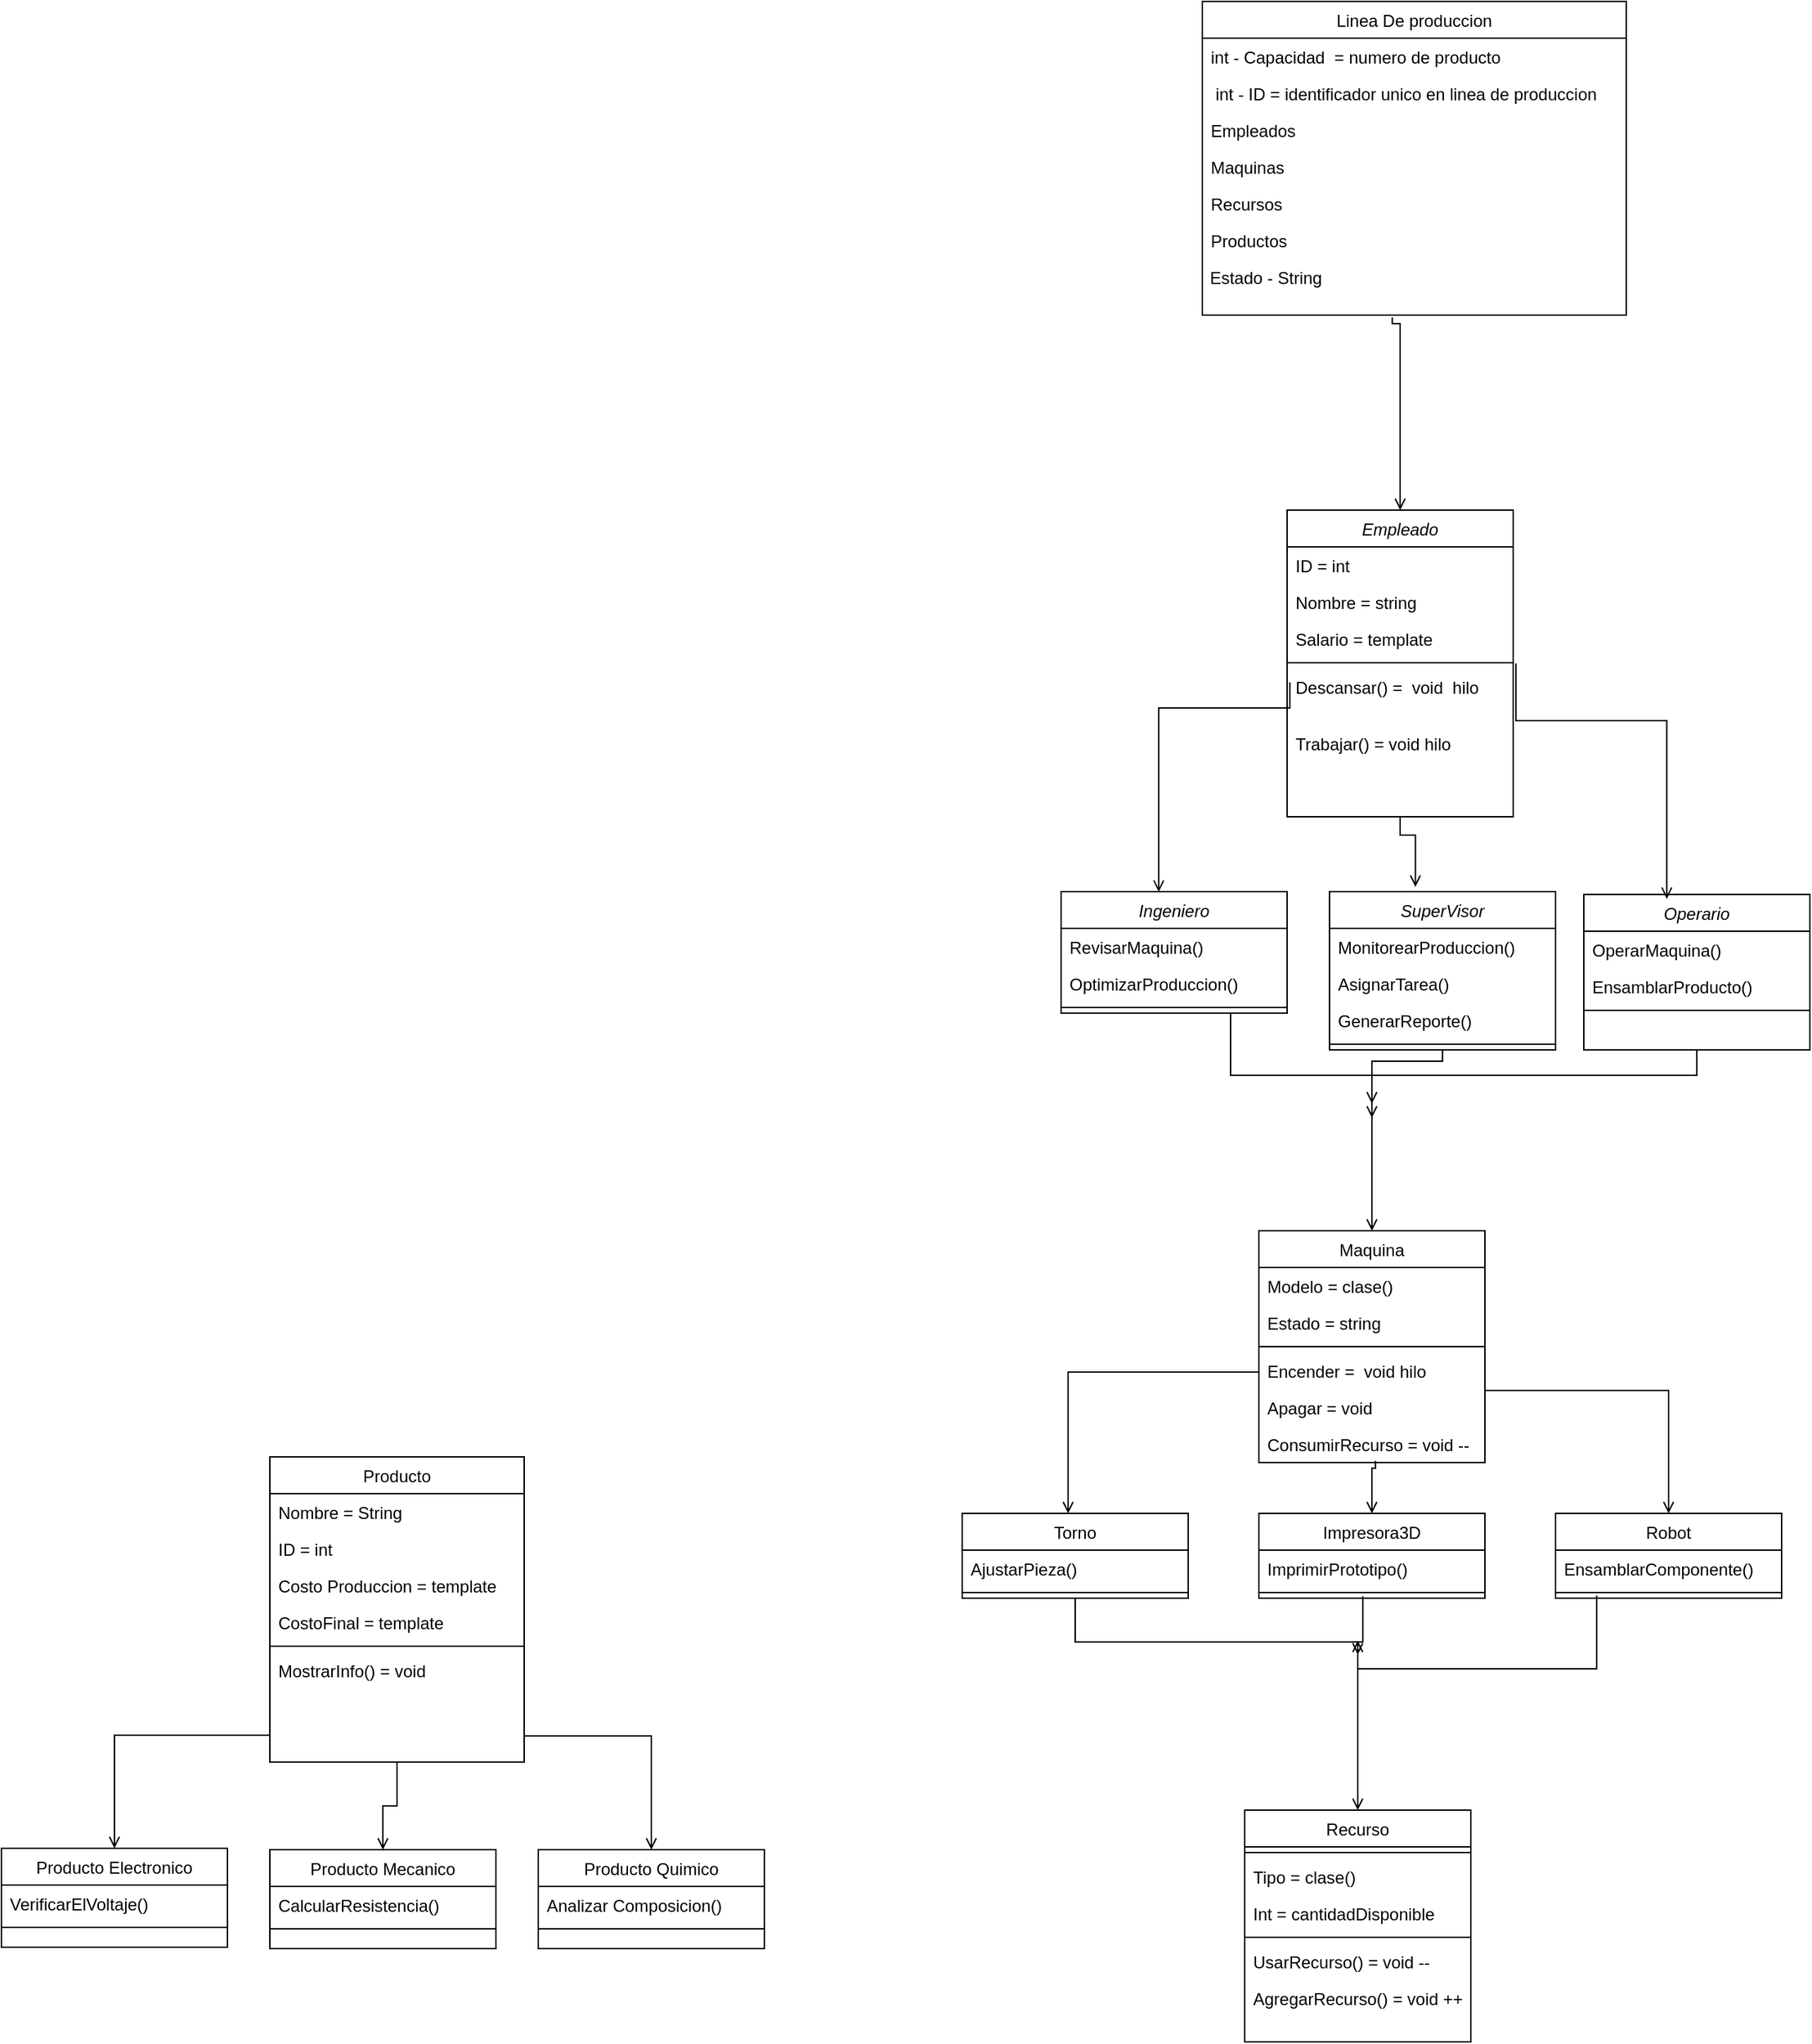 <mxfile version="26.0.10">
  <diagram id="C5RBs43oDa-KdzZeNtuy" name="Page-1">
    <mxGraphModel dx="1625" dy="1530" grid="1" gridSize="10" guides="1" tooltips="1" connect="1" arrows="1" fold="1" page="1" pageScale="1" pageWidth="827" pageHeight="1169" math="0" shadow="0">
      <root>
        <object label="" Diagrama_UML="nose&#xa;" id="WIyWlLk6GJQsqaUBKTNV-0">
          <mxCell />
        </object>
        <mxCell id="WIyWlLk6GJQsqaUBKTNV-1" parent="WIyWlLk6GJQsqaUBKTNV-0" />
        <mxCell id="zkfFHV4jXpPFQw0GAbJ--0" value="Empleado" style="swimlane;fontStyle=2;align=center;verticalAlign=top;childLayout=stackLayout;horizontal=1;startSize=26;horizontalStack=0;resizeParent=1;resizeLast=0;collapsible=1;marginBottom=0;rounded=0;shadow=0;strokeWidth=1;" parent="WIyWlLk6GJQsqaUBKTNV-1" vertex="1">
          <mxGeometry x="150" y="-130" width="160" height="217" as="geometry">
            <mxRectangle x="230" y="140" width="160" height="26" as="alternateBounds" />
          </mxGeometry>
        </mxCell>
        <mxCell id="zkfFHV4jXpPFQw0GAbJ--1" value="ID = int" style="text;align=left;verticalAlign=top;spacingLeft=4;spacingRight=4;overflow=hidden;rotatable=0;points=[[0,0.5],[1,0.5]];portConstraint=eastwest;" parent="zkfFHV4jXpPFQw0GAbJ--0" vertex="1">
          <mxGeometry y="26" width="160" height="26" as="geometry" />
        </mxCell>
        <mxCell id="zkfFHV4jXpPFQw0GAbJ--2" value="Nombre = string" style="text;align=left;verticalAlign=top;spacingLeft=4;spacingRight=4;overflow=hidden;rotatable=0;points=[[0,0.5],[1,0.5]];portConstraint=eastwest;rounded=0;shadow=0;html=0;" parent="zkfFHV4jXpPFQw0GAbJ--0" vertex="1">
          <mxGeometry y="52" width="160" height="26" as="geometry" />
        </mxCell>
        <mxCell id="zkfFHV4jXpPFQw0GAbJ--3" value="Salario = template" style="text;align=left;verticalAlign=top;spacingLeft=4;spacingRight=4;overflow=hidden;rotatable=0;points=[[0,0.5],[1,0.5]];portConstraint=eastwest;rounded=0;shadow=0;html=0;" parent="zkfFHV4jXpPFQw0GAbJ--0" vertex="1">
          <mxGeometry y="78" width="160" height="26" as="geometry" />
        </mxCell>
        <mxCell id="zkfFHV4jXpPFQw0GAbJ--4" value="" style="line;html=1;strokeWidth=1;align=left;verticalAlign=middle;spacingTop=-1;spacingLeft=3;spacingRight=3;rotatable=0;labelPosition=right;points=[];portConstraint=eastwest;" parent="zkfFHV4jXpPFQw0GAbJ--0" vertex="1">
          <mxGeometry y="104" width="160" height="8" as="geometry" />
        </mxCell>
        <mxCell id="va-2-VRWZAZ5AJ6Nnm4U-2" value="Descansar() =  void  hilo" style="text;align=left;verticalAlign=top;spacingLeft=4;spacingRight=4;overflow=hidden;rotatable=0;points=[[0,0.5],[1,0.5]];portConstraint=eastwest;rounded=0;shadow=0;html=0;" parent="zkfFHV4jXpPFQw0GAbJ--0" vertex="1">
          <mxGeometry y="112" width="160" height="40" as="geometry" />
        </mxCell>
        <mxCell id="zkfFHV4jXpPFQw0GAbJ--5" value="Trabajar() = void hilo" style="text;align=left;verticalAlign=top;spacingLeft=4;spacingRight=4;overflow=hidden;rotatable=0;points=[[0,0.5],[1,0.5]];portConstraint=eastwest;" parent="zkfFHV4jXpPFQw0GAbJ--0" vertex="1">
          <mxGeometry y="152" width="160" height="38" as="geometry" />
        </mxCell>
        <mxCell id="zkfFHV4jXpPFQw0GAbJ--17" value="Producto" style="swimlane;fontStyle=0;align=center;verticalAlign=top;childLayout=stackLayout;horizontal=1;startSize=26;horizontalStack=0;resizeParent=1;resizeLast=0;collapsible=1;marginBottom=0;rounded=0;shadow=0;strokeWidth=1;" parent="WIyWlLk6GJQsqaUBKTNV-1" vertex="1">
          <mxGeometry x="-570" y="540" width="180" height="216" as="geometry">
            <mxRectangle x="550" y="140" width="160" height="26" as="alternateBounds" />
          </mxGeometry>
        </mxCell>
        <mxCell id="zkfFHV4jXpPFQw0GAbJ--18" value="Nombre = String " style="text;align=left;verticalAlign=top;spacingLeft=4;spacingRight=4;overflow=hidden;rotatable=0;points=[[0,0.5],[1,0.5]];portConstraint=eastwest;" parent="zkfFHV4jXpPFQw0GAbJ--17" vertex="1">
          <mxGeometry y="26" width="180" height="26" as="geometry" />
        </mxCell>
        <mxCell id="zkfFHV4jXpPFQw0GAbJ--19" value="ID = int" style="text;align=left;verticalAlign=top;spacingLeft=4;spacingRight=4;overflow=hidden;rotatable=0;points=[[0,0.5],[1,0.5]];portConstraint=eastwest;rounded=0;shadow=0;html=0;" parent="zkfFHV4jXpPFQw0GAbJ--17" vertex="1">
          <mxGeometry y="52" width="180" height="26" as="geometry" />
        </mxCell>
        <mxCell id="zkfFHV4jXpPFQw0GAbJ--20" value="Costo Produccion = template" style="text;align=left;verticalAlign=top;spacingLeft=4;spacingRight=4;overflow=hidden;rotatable=0;points=[[0,0.5],[1,0.5]];portConstraint=eastwest;rounded=0;shadow=0;html=0;" parent="zkfFHV4jXpPFQw0GAbJ--17" vertex="1">
          <mxGeometry y="78" width="180" height="26" as="geometry" />
        </mxCell>
        <mxCell id="zkfFHV4jXpPFQw0GAbJ--24" value="CostoFinal = template" style="text;align=left;verticalAlign=top;spacingLeft=4;spacingRight=4;overflow=hidden;rotatable=0;points=[[0,0.5],[1,0.5]];portConstraint=eastwest;" parent="zkfFHV4jXpPFQw0GAbJ--17" vertex="1">
          <mxGeometry y="104" width="180" height="26" as="geometry" />
        </mxCell>
        <mxCell id="zkfFHV4jXpPFQw0GAbJ--23" value="" style="line;html=1;strokeWidth=1;align=left;verticalAlign=middle;spacingTop=-1;spacingLeft=3;spacingRight=3;rotatable=0;labelPosition=right;points=[];portConstraint=eastwest;" parent="zkfFHV4jXpPFQw0GAbJ--17" vertex="1">
          <mxGeometry y="130" width="180" height="8" as="geometry" />
        </mxCell>
        <mxCell id="zkfFHV4jXpPFQw0GAbJ--25" value="MostrarInfo() = void" style="text;align=left;verticalAlign=top;spacingLeft=4;spacingRight=4;overflow=hidden;rotatable=0;points=[[0,0.5],[1,0.5]];portConstraint=eastwest;labelBackgroundColor=none;" parent="zkfFHV4jXpPFQw0GAbJ--17" vertex="1">
          <mxGeometry y="138" width="180" height="26" as="geometry" />
        </mxCell>
        <mxCell id="va-2-VRWZAZ5AJ6Nnm4U-9" value="Ingeniero" style="swimlane;fontStyle=2;align=center;verticalAlign=top;childLayout=stackLayout;horizontal=1;startSize=26;horizontalStack=0;resizeParent=1;resizeLast=0;collapsible=1;marginBottom=0;rounded=0;shadow=0;strokeWidth=1;" parent="WIyWlLk6GJQsqaUBKTNV-1" vertex="1">
          <mxGeometry x="-10" y="140" width="160" height="86" as="geometry">
            <mxRectangle x="230" y="140" width="160" height="26" as="alternateBounds" />
          </mxGeometry>
        </mxCell>
        <mxCell id="va-2-VRWZAZ5AJ6Nnm4U-10" value="RevisarMaquina()" style="text;align=left;verticalAlign=top;spacingLeft=4;spacingRight=4;overflow=hidden;rotatable=0;points=[[0,0.5],[1,0.5]];portConstraint=eastwest;" parent="va-2-VRWZAZ5AJ6Nnm4U-9" vertex="1">
          <mxGeometry y="26" width="160" height="26" as="geometry" />
        </mxCell>
        <mxCell id="va-2-VRWZAZ5AJ6Nnm4U-12" value="OptimizarProduccion()" style="text;align=left;verticalAlign=top;spacingLeft=4;spacingRight=4;overflow=hidden;rotatable=0;points=[[0,0.5],[1,0.5]];portConstraint=eastwest;rounded=0;shadow=0;html=0;" parent="va-2-VRWZAZ5AJ6Nnm4U-9" vertex="1">
          <mxGeometry y="52" width="160" height="26" as="geometry" />
        </mxCell>
        <mxCell id="va-2-VRWZAZ5AJ6Nnm4U-13" value="" style="line;html=1;strokeWidth=1;align=left;verticalAlign=middle;spacingTop=-1;spacingLeft=3;spacingRight=3;rotatable=0;labelPosition=right;points=[];portConstraint=eastwest;" parent="va-2-VRWZAZ5AJ6Nnm4U-9" vertex="1">
          <mxGeometry y="78" width="160" height="8" as="geometry" />
        </mxCell>
        <mxCell id="va-2-VRWZAZ5AJ6Nnm4U-16" value="SuperVisor" style="swimlane;fontStyle=2;align=center;verticalAlign=top;childLayout=stackLayout;horizontal=1;startSize=26;horizontalStack=0;resizeParent=1;resizeLast=0;collapsible=1;marginBottom=0;rounded=0;shadow=0;strokeWidth=1;" parent="WIyWlLk6GJQsqaUBKTNV-1" vertex="1">
          <mxGeometry x="180" y="140" width="160" height="112" as="geometry">
            <mxRectangle x="230" y="140" width="160" height="26" as="alternateBounds" />
          </mxGeometry>
        </mxCell>
        <mxCell id="va-2-VRWZAZ5AJ6Nnm4U-17" value="MonitorearProduccion()" style="text;align=left;verticalAlign=top;spacingLeft=4;spacingRight=4;overflow=hidden;rotatable=0;points=[[0,0.5],[1,0.5]];portConstraint=eastwest;" parent="va-2-VRWZAZ5AJ6Nnm4U-16" vertex="1">
          <mxGeometry y="26" width="160" height="26" as="geometry" />
        </mxCell>
        <mxCell id="va-2-VRWZAZ5AJ6Nnm4U-18" value="AsignarTarea()" style="text;align=left;verticalAlign=top;spacingLeft=4;spacingRight=4;overflow=hidden;rotatable=0;points=[[0,0.5],[1,0.5]];portConstraint=eastwest;rounded=0;shadow=0;html=0;" parent="va-2-VRWZAZ5AJ6Nnm4U-16" vertex="1">
          <mxGeometry y="52" width="160" height="26" as="geometry" />
        </mxCell>
        <mxCell id="va-2-VRWZAZ5AJ6Nnm4U-19" value="GenerarReporte()" style="text;align=left;verticalAlign=top;spacingLeft=4;spacingRight=4;overflow=hidden;rotatable=0;points=[[0,0.5],[1,0.5]];portConstraint=eastwest;rounded=0;shadow=0;html=0;" parent="va-2-VRWZAZ5AJ6Nnm4U-16" vertex="1">
          <mxGeometry y="78" width="160" height="26" as="geometry" />
        </mxCell>
        <mxCell id="va-2-VRWZAZ5AJ6Nnm4U-20" value="" style="line;html=1;strokeWidth=1;align=left;verticalAlign=middle;spacingTop=-1;spacingLeft=3;spacingRight=3;rotatable=0;labelPosition=right;points=[];portConstraint=eastwest;" parent="va-2-VRWZAZ5AJ6Nnm4U-16" vertex="1">
          <mxGeometry y="104" width="160" height="8" as="geometry" />
        </mxCell>
        <mxCell id="va-2-VRWZAZ5AJ6Nnm4U-21" value="Operario" style="swimlane;fontStyle=2;align=center;verticalAlign=top;childLayout=stackLayout;horizontal=1;startSize=26;horizontalStack=0;resizeParent=1;resizeLast=0;collapsible=1;marginBottom=0;rounded=0;shadow=0;strokeWidth=1;" parent="WIyWlLk6GJQsqaUBKTNV-1" vertex="1">
          <mxGeometry x="360" y="142" width="160" height="110" as="geometry">
            <mxRectangle x="230" y="140" width="160" height="26" as="alternateBounds" />
          </mxGeometry>
        </mxCell>
        <mxCell id="va-2-VRWZAZ5AJ6Nnm4U-22" value="OperarMaquina()" style="text;align=left;verticalAlign=top;spacingLeft=4;spacingRight=4;overflow=hidden;rotatable=0;points=[[0,0.5],[1,0.5]];portConstraint=eastwest;" parent="va-2-VRWZAZ5AJ6Nnm4U-21" vertex="1">
          <mxGeometry y="26" width="160" height="26" as="geometry" />
        </mxCell>
        <mxCell id="va-2-VRWZAZ5AJ6Nnm4U-23" value="EnsamblarProducto()" style="text;align=left;verticalAlign=top;spacingLeft=4;spacingRight=4;overflow=hidden;rotatable=0;points=[[0,0.5],[1,0.5]];portConstraint=eastwest;rounded=0;shadow=0;html=0;" parent="va-2-VRWZAZ5AJ6Nnm4U-21" vertex="1">
          <mxGeometry y="52" width="160" height="26" as="geometry" />
        </mxCell>
        <mxCell id="va-2-VRWZAZ5AJ6Nnm4U-25" value="" style="line;html=1;strokeWidth=1;align=left;verticalAlign=middle;spacingTop=-1;spacingLeft=3;spacingRight=3;rotatable=0;labelPosition=right;points=[];portConstraint=eastwest;" parent="va-2-VRWZAZ5AJ6Nnm4U-21" vertex="1">
          <mxGeometry y="78" width="160" height="8" as="geometry" />
        </mxCell>
        <mxCell id="va-2-VRWZAZ5AJ6Nnm4U-29" value="Producto Electronico" style="swimlane;fontStyle=0;align=center;verticalAlign=top;childLayout=stackLayout;horizontal=1;startSize=26;horizontalStack=0;resizeParent=1;resizeLast=0;collapsible=1;marginBottom=0;rounded=0;shadow=0;strokeWidth=1;" parent="WIyWlLk6GJQsqaUBKTNV-1" vertex="1">
          <mxGeometry x="-760" y="817" width="160" height="70" as="geometry">
            <mxRectangle x="550" y="140" width="160" height="26" as="alternateBounds" />
          </mxGeometry>
        </mxCell>
        <mxCell id="va-2-VRWZAZ5AJ6Nnm4U-31" value="VerificarElVoltaje()" style="text;align=left;verticalAlign=top;spacingLeft=4;spacingRight=4;overflow=hidden;rotatable=0;points=[[0,0.5],[1,0.5]];portConstraint=eastwest;rounded=0;shadow=0;html=0;" parent="va-2-VRWZAZ5AJ6Nnm4U-29" vertex="1">
          <mxGeometry y="26" width="160" height="26" as="geometry" />
        </mxCell>
        <mxCell id="va-2-VRWZAZ5AJ6Nnm4U-33" value="" style="line;html=1;strokeWidth=1;align=left;verticalAlign=middle;spacingTop=-1;spacingLeft=3;spacingRight=3;rotatable=0;labelPosition=right;points=[];portConstraint=eastwest;" parent="va-2-VRWZAZ5AJ6Nnm4U-29" vertex="1">
          <mxGeometry y="52" width="160" height="8" as="geometry" />
        </mxCell>
        <mxCell id="va-2-VRWZAZ5AJ6Nnm4U-37" value="Producto Mecanico" style="swimlane;fontStyle=0;align=center;verticalAlign=top;childLayout=stackLayout;horizontal=1;startSize=26;horizontalStack=0;resizeParent=1;resizeLast=0;collapsible=1;marginBottom=0;rounded=0;shadow=0;strokeWidth=1;" parent="WIyWlLk6GJQsqaUBKTNV-1" vertex="1">
          <mxGeometry x="-570" y="818" width="160" height="70" as="geometry">
            <mxRectangle x="-570" y="818" width="160" height="26" as="alternateBounds" />
          </mxGeometry>
        </mxCell>
        <mxCell id="va-2-VRWZAZ5AJ6Nnm4U-38" value="CalcularResistencia()" style="text;align=left;verticalAlign=top;spacingLeft=4;spacingRight=4;overflow=hidden;rotatable=0;points=[[0,0.5],[1,0.5]];portConstraint=eastwest;rounded=0;shadow=0;html=0;" parent="va-2-VRWZAZ5AJ6Nnm4U-37" vertex="1">
          <mxGeometry y="26" width="160" height="26" as="geometry" />
        </mxCell>
        <mxCell id="va-2-VRWZAZ5AJ6Nnm4U-39" value="" style="line;html=1;strokeWidth=1;align=left;verticalAlign=middle;spacingTop=-1;spacingLeft=3;spacingRight=3;rotatable=0;labelPosition=right;points=[];portConstraint=eastwest;" parent="va-2-VRWZAZ5AJ6Nnm4U-37" vertex="1">
          <mxGeometry y="52" width="160" height="8" as="geometry" />
        </mxCell>
        <mxCell id="va-2-VRWZAZ5AJ6Nnm4U-45" value="Producto Quimico" style="swimlane;fontStyle=0;align=center;verticalAlign=top;childLayout=stackLayout;horizontal=1;startSize=26;horizontalStack=0;resizeParent=1;resizeLast=0;collapsible=1;marginBottom=0;rounded=0;shadow=0;strokeWidth=1;" parent="WIyWlLk6GJQsqaUBKTNV-1" vertex="1">
          <mxGeometry x="-380" y="818" width="160" height="70" as="geometry">
            <mxRectangle x="550" y="140" width="160" height="26" as="alternateBounds" />
          </mxGeometry>
        </mxCell>
        <mxCell id="va-2-VRWZAZ5AJ6Nnm4U-46" value="Analizar Composicion()" style="text;align=left;verticalAlign=top;spacingLeft=4;spacingRight=4;overflow=hidden;rotatable=0;points=[[0,0.5],[1,0.5]];portConstraint=eastwest;rounded=0;shadow=0;html=0;" parent="va-2-VRWZAZ5AJ6Nnm4U-45" vertex="1">
          <mxGeometry y="26" width="160" height="26" as="geometry" />
        </mxCell>
        <mxCell id="va-2-VRWZAZ5AJ6Nnm4U-47" value="" style="line;html=1;strokeWidth=1;align=left;verticalAlign=middle;spacingTop=-1;spacingLeft=3;spacingRight=3;rotatable=0;labelPosition=right;points=[];portConstraint=eastwest;" parent="va-2-VRWZAZ5AJ6Nnm4U-45" vertex="1">
          <mxGeometry y="52" width="160" height="8" as="geometry" />
        </mxCell>
        <mxCell id="va-2-VRWZAZ5AJ6Nnm4U-101" value="" style="endArrow=open;shadow=0;strokeWidth=1;rounded=0;curved=0;endFill=1;edgeStyle=elbowEdgeStyle;elbow=vertical;exitX=0.012;exitY=0.247;exitDx=0;exitDy=0;exitPerimeter=0;entryX=0.432;entryY=0.002;entryDx=0;entryDy=0;entryPerimeter=0;" parent="WIyWlLk6GJQsqaUBKTNV-1" source="va-2-VRWZAZ5AJ6Nnm4U-2" edge="1" target="va-2-VRWZAZ5AJ6Nnm4U-9">
          <mxGeometry x="0.5" y="41" relative="1" as="geometry">
            <mxPoint x="130" y="68" as="sourcePoint" />
            <mxPoint x="60" y="142" as="targetPoint" />
            <mxPoint x="-40" y="32" as="offset" />
            <Array as="points">
              <mxPoint x="110" y="10" />
            </Array>
          </mxGeometry>
        </mxCell>
        <mxCell id="va-2-VRWZAZ5AJ6Nnm4U-103" value="" style="endArrow=open;shadow=0;strokeWidth=1;rounded=0;curved=0;endFill=1;edgeStyle=elbowEdgeStyle;elbow=vertical;exitX=1.012;exitY=-0.086;exitDx=0;exitDy=0;exitPerimeter=0;entryX=0.367;entryY=0.029;entryDx=0;entryDy=0;entryPerimeter=0;" parent="WIyWlLk6GJQsqaUBKTNV-1" source="va-2-VRWZAZ5AJ6Nnm4U-2" target="va-2-VRWZAZ5AJ6Nnm4U-21" edge="1">
          <mxGeometry x="0.5" y="41" relative="1" as="geometry">
            <mxPoint x="414" y="6" as="sourcePoint" />
            <mxPoint x="344" y="80" as="targetPoint" />
            <mxPoint x="-40" y="32" as="offset" />
            <Array as="points">
              <mxPoint x="390" y="19" />
            </Array>
          </mxGeometry>
        </mxCell>
        <mxCell id="va-2-VRWZAZ5AJ6Nnm4U-104" value="" style="endArrow=open;shadow=0;strokeWidth=1;rounded=0;curved=0;endFill=1;edgeStyle=elbowEdgeStyle;elbow=vertical;exitX=0;exitY=0.5;exitDx=0;exitDy=0;entryX=0.5;entryY=0;entryDx=0;entryDy=0;" parent="WIyWlLk6GJQsqaUBKTNV-1" source="zkfFHV4jXpPFQw0GAbJ--24" target="va-2-VRWZAZ5AJ6Nnm4U-29" edge="1">
          <mxGeometry x="0.5" y="41" relative="1" as="geometry">
            <mxPoint x="-600" y="656" as="sourcePoint" />
            <mxPoint x="-670" y="730" as="targetPoint" />
            <mxPoint x="-40" y="32" as="offset" />
          </mxGeometry>
        </mxCell>
        <mxCell id="va-2-VRWZAZ5AJ6Nnm4U-105" value="" style="endArrow=open;shadow=0;strokeWidth=1;rounded=0;curved=0;endFill=1;edgeStyle=elbowEdgeStyle;elbow=vertical;entryX=0.5;entryY=0;entryDx=0;entryDy=0;exitX=0.5;exitY=1;exitDx=0;exitDy=0;" parent="WIyWlLk6GJQsqaUBKTNV-1" source="zkfFHV4jXpPFQw0GAbJ--17" target="va-2-VRWZAZ5AJ6Nnm4U-37" edge="1">
          <mxGeometry x="0.5" y="41" relative="1" as="geometry">
            <mxPoint x="-460" y="776" as="sourcePoint" />
            <mxPoint x="-563" y="830" as="targetPoint" />
            <mxPoint x="-40" y="32" as="offset" />
          </mxGeometry>
        </mxCell>
        <mxCell id="va-2-VRWZAZ5AJ6Nnm4U-106" value="" style="endArrow=open;shadow=0;strokeWidth=1;rounded=0;curved=0;endFill=1;edgeStyle=elbowEdgeStyle;elbow=vertical;exitX=1;exitY=0.5;exitDx=0;exitDy=0;entryX=0.5;entryY=0;entryDx=0;entryDy=0;" parent="WIyWlLk6GJQsqaUBKTNV-1" source="zkfFHV4jXpPFQw0GAbJ--24" target="va-2-VRWZAZ5AJ6Nnm4U-45" edge="1">
          <mxGeometry x="0.5" y="41" relative="1" as="geometry">
            <mxPoint x="-300" y="696" as="sourcePoint" />
            <mxPoint x="-370" y="770" as="targetPoint" />
            <mxPoint x="-40" y="32" as="offset" />
          </mxGeometry>
        </mxCell>
        <mxCell id="va-2-VRWZAZ5AJ6Nnm4U-108" value="" style="endArrow=open;shadow=0;strokeWidth=1;rounded=0;curved=0;endFill=1;edgeStyle=elbowEdgeStyle;elbow=vertical;exitX=0.75;exitY=1;exitDx=0;exitDy=0;" parent="WIyWlLk6GJQsqaUBKTNV-1" source="va-2-VRWZAZ5AJ6Nnm4U-9" edge="1">
          <mxGeometry x="0.5" y="41" relative="1" as="geometry">
            <mxPoint x="122" y="279" as="sourcePoint" />
            <mxPoint x="210" y="300" as="targetPoint" />
            <mxPoint x="-40" y="32" as="offset" />
            <Array as="points">
              <mxPoint x="80" y="270" />
            </Array>
          </mxGeometry>
        </mxCell>
        <mxCell id="va-2-VRWZAZ5AJ6Nnm4U-110" value="" style="endArrow=open;shadow=0;strokeWidth=1;rounded=0;curved=0;endFill=1;edgeStyle=elbowEdgeStyle;elbow=vertical;exitX=0.5;exitY=1;exitDx=0;exitDy=0;entryX=0.5;entryY=0;entryDx=0;entryDy=0;" parent="WIyWlLk6GJQsqaUBKTNV-1" source="va-2-VRWZAZ5AJ6Nnm4U-16" edge="1" target="va-2-VRWZAZ5AJ6Nnm4U-150">
          <mxGeometry x="0.5" y="41" relative="1" as="geometry">
            <mxPoint x="340" y="269" as="sourcePoint" />
            <mxPoint x="220" y="368" as="targetPoint" />
            <mxPoint x="-40" y="32" as="offset" />
            <Array as="points">
              <mxPoint x="298" y="260" />
            </Array>
          </mxGeometry>
        </mxCell>
        <mxCell id="va-2-VRWZAZ5AJ6Nnm4U-111" value="" style="endArrow=open;shadow=0;strokeWidth=1;rounded=0;curved=0;endFill=1;edgeStyle=elbowEdgeStyle;elbow=vertical;exitX=0.5;exitY=1;exitDx=0;exitDy=0;" parent="WIyWlLk6GJQsqaUBKTNV-1" source="va-2-VRWZAZ5AJ6Nnm4U-21" edge="1">
          <mxGeometry x="0.5" y="41" relative="1" as="geometry">
            <mxPoint x="492" y="279" as="sourcePoint" />
            <mxPoint x="210" y="290" as="targetPoint" />
            <mxPoint x="-40" y="32" as="offset" />
            <Array as="points">
              <mxPoint x="450" y="270" />
            </Array>
          </mxGeometry>
        </mxCell>
        <mxCell id="va-2-VRWZAZ5AJ6Nnm4U-112" value="" style="endArrow=open;shadow=0;strokeWidth=1;rounded=0;curved=0;endFill=1;edgeStyle=elbowEdgeStyle;elbow=vertical;exitX=0.5;exitY=1;exitDx=0;exitDy=0;entryX=0.38;entryY=-0.03;entryDx=0;entryDy=0;entryPerimeter=0;" parent="WIyWlLk6GJQsqaUBKTNV-1" source="zkfFHV4jXpPFQw0GAbJ--0" target="va-2-VRWZAZ5AJ6Nnm4U-16" edge="1">
          <mxGeometry x="0.5" y="41" relative="1" as="geometry">
            <mxPoint x="292" y="109" as="sourcePoint" />
            <mxPoint x="200" y="232" as="targetPoint" />
            <mxPoint x="-40" y="32" as="offset" />
            <Array as="points">
              <mxPoint x="250" y="100" />
            </Array>
          </mxGeometry>
        </mxCell>
        <mxCell id="va-2-VRWZAZ5AJ6Nnm4U-150" value="Maquina" style="swimlane;fontStyle=0;align=center;verticalAlign=top;childLayout=stackLayout;horizontal=1;startSize=26;horizontalStack=0;resizeParent=1;resizeLast=0;collapsible=1;marginBottom=0;rounded=0;shadow=0;strokeWidth=1;" parent="WIyWlLk6GJQsqaUBKTNV-1" vertex="1">
          <mxGeometry x="130" y="380" width="160" height="164" as="geometry">
            <mxRectangle x="550" y="140" width="160" height="26" as="alternateBounds" />
          </mxGeometry>
        </mxCell>
        <mxCell id="va-2-VRWZAZ5AJ6Nnm4U-151" value="Modelo = clase()" style="text;align=left;verticalAlign=top;spacingLeft=4;spacingRight=4;overflow=hidden;rotatable=0;points=[[0,0.5],[1,0.5]];portConstraint=eastwest;" parent="va-2-VRWZAZ5AJ6Nnm4U-150" vertex="1">
          <mxGeometry y="26" width="160" height="26" as="geometry" />
        </mxCell>
        <mxCell id="va-2-VRWZAZ5AJ6Nnm4U-152" value="Estado = string" style="text;align=left;verticalAlign=top;spacingLeft=4;spacingRight=4;overflow=hidden;rotatable=0;points=[[0,0.5],[1,0.5]];portConstraint=eastwest;rounded=0;shadow=0;html=0;" parent="va-2-VRWZAZ5AJ6Nnm4U-150" vertex="1">
          <mxGeometry y="52" width="160" height="26" as="geometry" />
        </mxCell>
        <mxCell id="va-2-VRWZAZ5AJ6Nnm4U-154" value="" style="line;html=1;strokeWidth=1;align=left;verticalAlign=middle;spacingTop=-1;spacingLeft=3;spacingRight=3;rotatable=0;labelPosition=right;points=[];portConstraint=eastwest;" parent="va-2-VRWZAZ5AJ6Nnm4U-150" vertex="1">
          <mxGeometry y="78" width="160" height="8" as="geometry" />
        </mxCell>
        <mxCell id="va-2-VRWZAZ5AJ6Nnm4U-153" value="Encender =  void hilo" style="text;align=left;verticalAlign=top;spacingLeft=4;spacingRight=4;overflow=hidden;rotatable=0;points=[[0,0.5],[1,0.5]];portConstraint=eastwest;rounded=0;shadow=0;html=0;" parent="va-2-VRWZAZ5AJ6Nnm4U-150" vertex="1">
          <mxGeometry y="86" width="160" height="26" as="geometry" />
        </mxCell>
        <mxCell id="va-2-VRWZAZ5AJ6Nnm4U-155" value="Apagar = void" style="text;align=left;verticalAlign=top;spacingLeft=4;spacingRight=4;overflow=hidden;rotatable=0;points=[[0,0.5],[1,0.5]];portConstraint=eastwest;" parent="va-2-VRWZAZ5AJ6Nnm4U-150" vertex="1">
          <mxGeometry y="112" width="160" height="26" as="geometry" />
        </mxCell>
        <mxCell id="va-2-VRWZAZ5AJ6Nnm4U-156" value="ConsumirRecurso = void --" style="text;align=left;verticalAlign=top;spacingLeft=4;spacingRight=4;overflow=hidden;rotatable=0;points=[[0,0.5],[1,0.5]];portConstraint=eastwest;labelBackgroundColor=none;" parent="va-2-VRWZAZ5AJ6Nnm4U-150" vertex="1">
          <mxGeometry y="138" width="160" height="26" as="geometry" />
        </mxCell>
        <mxCell id="va-2-VRWZAZ5AJ6Nnm4U-167" value="Robot" style="swimlane;fontStyle=0;align=center;verticalAlign=top;childLayout=stackLayout;horizontal=1;startSize=26;horizontalStack=0;resizeParent=1;resizeLast=0;collapsible=1;marginBottom=0;rounded=0;shadow=0;strokeWidth=1;" parent="WIyWlLk6GJQsqaUBKTNV-1" vertex="1">
          <mxGeometry x="340" y="580" width="160" height="60" as="geometry">
            <mxRectangle x="130" y="380" width="160" height="26" as="alternateBounds" />
          </mxGeometry>
        </mxCell>
        <mxCell id="va-2-VRWZAZ5AJ6Nnm4U-168" value="EnsamblarComponente()" style="text;align=left;verticalAlign=top;spacingLeft=4;spacingRight=4;overflow=hidden;rotatable=0;points=[[0,0.5],[1,0.5]];portConstraint=eastwest;" parent="va-2-VRWZAZ5AJ6Nnm4U-167" vertex="1">
          <mxGeometry y="26" width="160" height="26" as="geometry" />
        </mxCell>
        <mxCell id="va-2-VRWZAZ5AJ6Nnm4U-170" value="" style="line;html=1;strokeWidth=1;align=left;verticalAlign=middle;spacingTop=-1;spacingLeft=3;spacingRight=3;rotatable=0;labelPosition=right;points=[];portConstraint=eastwest;" parent="va-2-VRWZAZ5AJ6Nnm4U-167" vertex="1">
          <mxGeometry y="52" width="160" height="8" as="geometry" />
        </mxCell>
        <mxCell id="va-2-VRWZAZ5AJ6Nnm4U-173" value="Impresora3D" style="swimlane;fontStyle=0;align=center;verticalAlign=top;childLayout=stackLayout;horizontal=1;startSize=26;horizontalStack=0;resizeParent=1;resizeLast=0;collapsible=1;marginBottom=0;rounded=0;shadow=0;strokeWidth=1;" parent="WIyWlLk6GJQsqaUBKTNV-1" vertex="1">
          <mxGeometry x="130" y="580" width="160" height="60" as="geometry">
            <mxRectangle x="130" y="380" width="160" height="26" as="alternateBounds" />
          </mxGeometry>
        </mxCell>
        <mxCell id="va-2-VRWZAZ5AJ6Nnm4U-175" value="ImprimirPrototipo()" style="text;align=left;verticalAlign=top;spacingLeft=4;spacingRight=4;overflow=hidden;rotatable=0;points=[[0,0.5],[1,0.5]];portConstraint=eastwest;rounded=0;shadow=0;html=0;" parent="va-2-VRWZAZ5AJ6Nnm4U-173" vertex="1">
          <mxGeometry y="26" width="160" height="26" as="geometry" />
        </mxCell>
        <mxCell id="va-2-VRWZAZ5AJ6Nnm4U-176" value="" style="line;html=1;strokeWidth=1;align=left;verticalAlign=middle;spacingTop=-1;spacingLeft=3;spacingRight=3;rotatable=0;labelPosition=right;points=[];portConstraint=eastwest;" parent="va-2-VRWZAZ5AJ6Nnm4U-173" vertex="1">
          <mxGeometry y="52" width="160" height="8" as="geometry" />
        </mxCell>
        <mxCell id="va-2-VRWZAZ5AJ6Nnm4U-179" value="Torno" style="swimlane;fontStyle=0;align=center;verticalAlign=top;childLayout=stackLayout;horizontal=1;startSize=26;horizontalStack=0;resizeParent=1;resizeLast=0;collapsible=1;marginBottom=0;rounded=0;shadow=0;strokeWidth=1;" parent="WIyWlLk6GJQsqaUBKTNV-1" vertex="1">
          <mxGeometry x="-80" y="580" width="160" height="60" as="geometry">
            <mxRectangle x="130" y="380" width="160" height="26" as="alternateBounds" />
          </mxGeometry>
        </mxCell>
        <mxCell id="va-2-VRWZAZ5AJ6Nnm4U-181" value="AjustarPieza()" style="text;align=left;verticalAlign=top;spacingLeft=4;spacingRight=4;overflow=hidden;rotatable=0;points=[[0,0.5],[1,0.5]];portConstraint=eastwest;rounded=0;shadow=0;html=0;" parent="va-2-VRWZAZ5AJ6Nnm4U-179" vertex="1">
          <mxGeometry y="26" width="160" height="26" as="geometry" />
        </mxCell>
        <mxCell id="va-2-VRWZAZ5AJ6Nnm4U-182" value="" style="line;html=1;strokeWidth=1;align=left;verticalAlign=middle;spacingTop=-1;spacingLeft=3;spacingRight=3;rotatable=0;labelPosition=right;points=[];portConstraint=eastwest;" parent="va-2-VRWZAZ5AJ6Nnm4U-179" vertex="1">
          <mxGeometry y="52" width="160" height="8" as="geometry" />
        </mxCell>
        <mxCell id="va-2-VRWZAZ5AJ6Nnm4U-185" value="" style="endArrow=open;shadow=0;strokeWidth=1;rounded=0;curved=0;endFill=1;edgeStyle=elbowEdgeStyle;elbow=vertical;entryX=0.532;entryY=-0.017;entryDx=0;entryDy=0;entryPerimeter=0;exitX=0;exitY=0.5;exitDx=0;exitDy=0;" parent="WIyWlLk6GJQsqaUBKTNV-1" source="va-2-VRWZAZ5AJ6Nnm4U-153" edge="1">
          <mxGeometry x="0.5" y="41" relative="1" as="geometry">
            <mxPoint x="40" y="480" as="sourcePoint" />
            <mxPoint x="-5" y="580" as="targetPoint" />
            <mxPoint x="-40" y="32" as="offset" />
            <Array as="points">
              <mxPoint x="40" y="480" />
            </Array>
          </mxGeometry>
        </mxCell>
        <mxCell id="va-2-VRWZAZ5AJ6Nnm4U-186" value="" style="endArrow=open;shadow=0;strokeWidth=1;rounded=0;curved=0;endFill=1;edgeStyle=elbowEdgeStyle;elbow=vertical;exitX=0.516;exitY=0.958;exitDx=0;exitDy=0;entryX=0.5;entryY=0;entryDx=0;entryDy=0;exitPerimeter=0;" parent="WIyWlLk6GJQsqaUBKTNV-1" source="va-2-VRWZAZ5AJ6Nnm4U-156" target="va-2-VRWZAZ5AJ6Nnm4U-173" edge="1">
          <mxGeometry x="0.5" y="41" relative="1" as="geometry">
            <mxPoint x="207.5" y="544" as="sourcePoint" />
            <mxPoint x="212.5" y="635" as="targetPoint" />
            <mxPoint x="-40" y="32" as="offset" />
            <Array as="points">
              <mxPoint x="217.5" y="548" />
            </Array>
          </mxGeometry>
        </mxCell>
        <mxCell id="va-2-VRWZAZ5AJ6Nnm4U-187" value="" style="endArrow=open;shadow=0;strokeWidth=1;rounded=0;curved=0;endFill=1;edgeStyle=elbowEdgeStyle;elbow=vertical;exitX=1;exitY=0.5;exitDx=0;exitDy=0;entryX=0.5;entryY=0;entryDx=0;entryDy=0;" parent="WIyWlLk6GJQsqaUBKTNV-1" source="va-2-VRWZAZ5AJ6Nnm4U-153" target="va-2-VRWZAZ5AJ6Nnm4U-167" edge="1">
          <mxGeometry x="0.5" y="41" relative="1" as="geometry">
            <mxPoint x="417.5" y="489" as="sourcePoint" />
            <mxPoint x="422.5" y="580" as="targetPoint" />
            <mxPoint x="-40" y="32" as="offset" />
            <Array as="points">
              <mxPoint x="427.5" y="493" />
            </Array>
          </mxGeometry>
        </mxCell>
        <mxCell id="va-2-VRWZAZ5AJ6Nnm4U-189" value="Recurso" style="swimlane;fontStyle=0;align=center;verticalAlign=top;childLayout=stackLayout;horizontal=1;startSize=26;horizontalStack=0;resizeParent=1;resizeLast=0;collapsible=1;marginBottom=0;rounded=0;shadow=0;strokeWidth=1;" parent="WIyWlLk6GJQsqaUBKTNV-1" vertex="1">
          <mxGeometry x="120" y="790" width="160" height="164" as="geometry">
            <mxRectangle x="550" y="140" width="160" height="26" as="alternateBounds" />
          </mxGeometry>
        </mxCell>
        <mxCell id="va-2-VRWZAZ5AJ6Nnm4U-192" value="" style="line;html=1;strokeWidth=1;align=left;verticalAlign=middle;spacingTop=-1;spacingLeft=3;spacingRight=3;rotatable=0;labelPosition=right;points=[];portConstraint=eastwest;" parent="va-2-VRWZAZ5AJ6Nnm4U-189" vertex="1">
          <mxGeometry y="26" width="160" height="8" as="geometry" />
        </mxCell>
        <mxCell id="va-2-VRWZAZ5AJ6Nnm4U-196" value="Tipo = clase()" style="text;align=left;verticalAlign=top;spacingLeft=4;spacingRight=4;overflow=hidden;rotatable=0;points=[[0,0.5],[1,0.5]];portConstraint=eastwest;" parent="va-2-VRWZAZ5AJ6Nnm4U-189" vertex="1">
          <mxGeometry y="34" width="160" height="26" as="geometry" />
        </mxCell>
        <mxCell id="va-2-VRWZAZ5AJ6Nnm4U-197" value="Int = cantidadDisponible" style="text;align=left;verticalAlign=top;spacingLeft=4;spacingRight=4;overflow=hidden;rotatable=0;points=[[0,0.5],[1,0.5]];portConstraint=eastwest;" parent="va-2-VRWZAZ5AJ6Nnm4U-189" vertex="1">
          <mxGeometry y="60" width="160" height="26" as="geometry" />
        </mxCell>
        <mxCell id="va-2-VRWZAZ5AJ6Nnm4U-201" value="" style="line;html=1;strokeWidth=1;align=left;verticalAlign=middle;spacingTop=-1;spacingLeft=3;spacingRight=3;rotatable=0;labelPosition=right;points=[];portConstraint=eastwest;" parent="va-2-VRWZAZ5AJ6Nnm4U-189" vertex="1">
          <mxGeometry y="86" width="160" height="8" as="geometry" />
        </mxCell>
        <mxCell id="va-2-VRWZAZ5AJ6Nnm4U-198" value="UsarRecurso() = void --" style="text;align=left;verticalAlign=top;spacingLeft=4;spacingRight=4;overflow=hidden;rotatable=0;points=[[0,0.5],[1,0.5]];portConstraint=eastwest;" parent="va-2-VRWZAZ5AJ6Nnm4U-189" vertex="1">
          <mxGeometry y="94" width="160" height="26" as="geometry" />
        </mxCell>
        <mxCell id="va-2-VRWZAZ5AJ6Nnm4U-199" value="AgregarRecurso() = void ++" style="text;align=left;verticalAlign=top;spacingLeft=4;spacingRight=4;overflow=hidden;rotatable=0;points=[[0,0.5],[1,0.5]];portConstraint=eastwest;" parent="va-2-VRWZAZ5AJ6Nnm4U-189" vertex="1">
          <mxGeometry y="120" width="160" height="26" as="geometry" />
        </mxCell>
        <mxCell id="va-2-VRWZAZ5AJ6Nnm4U-211" value="Linea De produccion" style="swimlane;fontStyle=0;align=center;verticalAlign=top;childLayout=stackLayout;horizontal=1;startSize=26;horizontalStack=0;resizeParent=1;resizeLast=0;collapsible=1;marginBottom=0;rounded=0;shadow=0;strokeWidth=1;" parent="WIyWlLk6GJQsqaUBKTNV-1" vertex="1">
          <mxGeometry x="90" y="-490" width="300" height="222" as="geometry">
            <mxRectangle x="550" y="140" width="160" height="26" as="alternateBounds" />
          </mxGeometry>
        </mxCell>
        <mxCell id="va-2-VRWZAZ5AJ6Nnm4U-212" value="int - Capacidad  = numero de producto" style="text;align=left;verticalAlign=top;spacingLeft=4;spacingRight=4;overflow=hidden;rotatable=0;points=[[0,0.5],[1,0.5]];portConstraint=eastwest;" parent="va-2-VRWZAZ5AJ6Nnm4U-211" vertex="1">
          <mxGeometry y="26" width="300" height="26" as="geometry" />
        </mxCell>
        <mxCell id="va-2-VRWZAZ5AJ6Nnm4U-213" value=" int - ID = identificador unico en linea de produccion" style="text;align=left;verticalAlign=top;spacingLeft=4;spacingRight=4;overflow=hidden;rotatable=0;points=[[0,0.5],[1,0.5]];portConstraint=eastwest;rounded=0;shadow=0;html=0;" parent="va-2-VRWZAZ5AJ6Nnm4U-211" vertex="1">
          <mxGeometry y="52" width="300" height="26" as="geometry" />
        </mxCell>
        <mxCell id="va-2-VRWZAZ5AJ6Nnm4U-214" value="Empleados" style="text;align=left;verticalAlign=top;spacingLeft=4;spacingRight=4;overflow=hidden;rotatable=0;points=[[0,0.5],[1,0.5]];portConstraint=eastwest;rounded=0;shadow=0;html=0;" parent="va-2-VRWZAZ5AJ6Nnm4U-211" vertex="1">
          <mxGeometry y="78" width="300" height="26" as="geometry" />
        </mxCell>
        <mxCell id="va-2-VRWZAZ5AJ6Nnm4U-216" value="Maquinas" style="text;align=left;verticalAlign=top;spacingLeft=4;spacingRight=4;overflow=hidden;rotatable=0;points=[[0,0.5],[1,0.5]];portConstraint=eastwest;" parent="va-2-VRWZAZ5AJ6Nnm4U-211" vertex="1">
          <mxGeometry y="104" width="300" height="26" as="geometry" />
        </mxCell>
        <mxCell id="va-2-VRWZAZ5AJ6Nnm4U-217" value="Recursos" style="text;align=left;verticalAlign=top;spacingLeft=4;spacingRight=4;overflow=hidden;rotatable=0;points=[[0,0.5],[1,0.5]];portConstraint=eastwest;labelBackgroundColor=none;" parent="va-2-VRWZAZ5AJ6Nnm4U-211" vertex="1">
          <mxGeometry y="130" width="300" height="26" as="geometry" />
        </mxCell>
        <mxCell id="va-2-VRWZAZ5AJ6Nnm4U-218" value="Productos" style="text;align=left;verticalAlign=top;spacingLeft=4;spacingRight=4;overflow=hidden;rotatable=0;points=[[0,0.5],[1,0.5]];portConstraint=eastwest;labelBackgroundColor=none;" parent="va-2-VRWZAZ5AJ6Nnm4U-211" vertex="1">
          <mxGeometry y="156" width="300" height="26" as="geometry" />
        </mxCell>
        <mxCell id="va-2-VRWZAZ5AJ6Nnm4U-220" value="&lt;span style=&quot;text-wrap: nowrap;&quot;&gt;&amp;nbsp;Estado - String&amp;nbsp;&lt;/span&gt;" style="text;whiteSpace=wrap;html=1;" parent="va-2-VRWZAZ5AJ6Nnm4U-211" vertex="1">
          <mxGeometry y="182" width="300" height="40" as="geometry" />
        </mxCell>
        <mxCell id="ugoRmlSWp45VNGCBtjR5-0" value="" style="endArrow=open;shadow=0;strokeWidth=1;rounded=0;curved=0;endFill=1;edgeStyle=elbowEdgeStyle;elbow=vertical;exitX=0.5;exitY=1;exitDx=0;exitDy=0;" edge="1" parent="WIyWlLk6GJQsqaUBKTNV-1" source="va-2-VRWZAZ5AJ6Nnm4U-179">
          <mxGeometry x="0.5" y="41" relative="1" as="geometry">
            <mxPoint x="105" y="670" as="sourcePoint" />
            <mxPoint x="200" y="680" as="targetPoint" />
            <mxPoint x="-40" y="32" as="offset" />
            <Array as="points">
              <mxPoint x="15" y="671" />
            </Array>
          </mxGeometry>
        </mxCell>
        <mxCell id="ugoRmlSWp45VNGCBtjR5-1" value="" style="endArrow=open;shadow=0;strokeWidth=1;rounded=0;curved=0;endFill=1;edgeStyle=elbowEdgeStyle;elbow=vertical;entryX=0.5;entryY=0;entryDx=0;entryDy=0;exitX=0.46;exitY=0.845;exitDx=0;exitDy=0;exitPerimeter=0;" edge="1" parent="WIyWlLk6GJQsqaUBKTNV-1" source="va-2-VRWZAZ5AJ6Nnm4U-176" target="va-2-VRWZAZ5AJ6Nnm4U-189">
          <mxGeometry x="0.5" y="41" relative="1" as="geometry">
            <mxPoint x="340" y="670" as="sourcePoint" />
            <mxPoint x="205" y="771" as="targetPoint" />
            <mxPoint x="-40" y="32" as="offset" />
            <Array as="points">
              <mxPoint x="205" y="671" />
            </Array>
          </mxGeometry>
        </mxCell>
        <mxCell id="ugoRmlSWp45VNGCBtjR5-2" value="" style="endArrow=open;shadow=0;strokeWidth=1;rounded=0;curved=0;endFill=1;edgeStyle=elbowEdgeStyle;elbow=vertical;exitX=0.182;exitY=0.759;exitDx=0;exitDy=0;exitPerimeter=0;" edge="1" parent="WIyWlLk6GJQsqaUBKTNV-1" source="va-2-VRWZAZ5AJ6Nnm4U-170">
          <mxGeometry x="0.5" y="41" relative="1" as="geometry">
            <mxPoint x="487.5" y="689" as="sourcePoint" />
            <mxPoint x="200" y="670" as="targetPoint" />
            <mxPoint x="-40" y="32" as="offset" />
            <Array as="points">
              <mxPoint x="397.5" y="690" />
            </Array>
          </mxGeometry>
        </mxCell>
        <mxCell id="ugoRmlSWp45VNGCBtjR5-3" value="" style="endArrow=open;shadow=0;strokeWidth=1;rounded=0;curved=0;endFill=1;edgeStyle=elbowEdgeStyle;elbow=vertical;exitX=0.448;exitY=1.042;exitDx=0;exitDy=0;exitPerimeter=0;entryX=0.5;entryY=0;entryDx=0;entryDy=0;" edge="1" parent="WIyWlLk6GJQsqaUBKTNV-1" source="va-2-VRWZAZ5AJ6Nnm4U-220" target="zkfFHV4jXpPFQw0GAbJ--0">
          <mxGeometry x="0.5" y="41" relative="1" as="geometry">
            <mxPoint x="296" y="-280" as="sourcePoint" />
            <mxPoint x="204" y="-130" as="targetPoint" />
            <mxPoint x="-40" y="32" as="offset" />
            <Array as="points">
              <mxPoint x="254" y="-262" />
            </Array>
          </mxGeometry>
        </mxCell>
      </root>
    </mxGraphModel>
  </diagram>
</mxfile>
